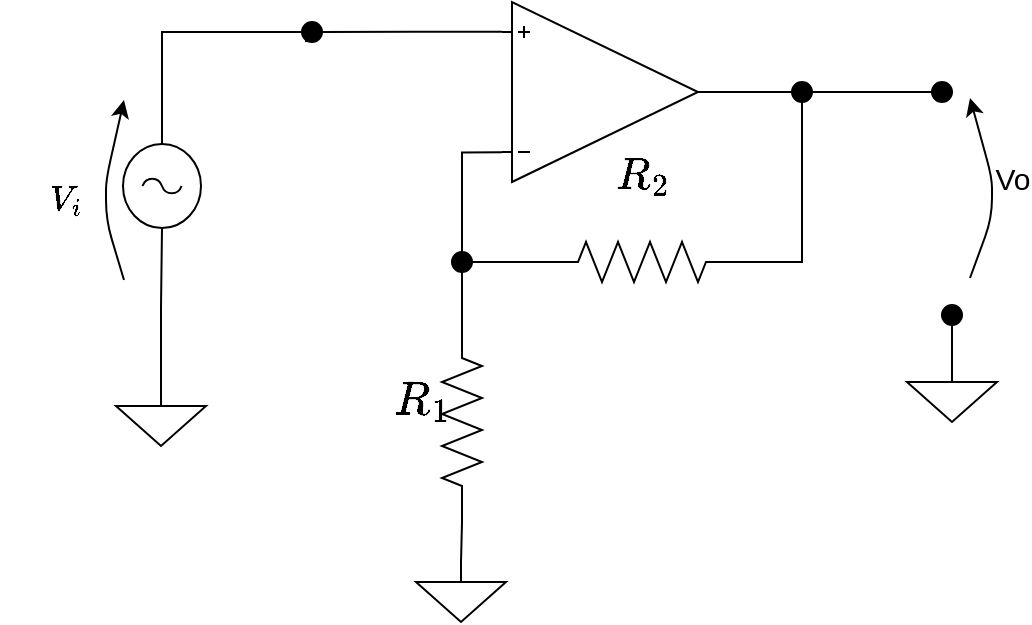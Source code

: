 <mxfile version="10.6.5" type="device"><diagram name="Page-1" id="7e0a89b8-554c-2b80-1dc8-d5c74ca68de4"><mxGraphModel dx="1394" dy="771" grid="1" gridSize="10" guides="1" tooltips="1" connect="1" arrows="1" fold="1" page="1" pageScale="1" pageWidth="1100" pageHeight="850" background="#ffffff" math="1" shadow="0"><root><mxCell id="0"/><mxCell id="1" parent="0"/><mxCell id="3_MLVQVeywpIFqZspKk9-5" style="edgeStyle=orthogonalEdgeStyle;rounded=0;orthogonalLoop=1;jettySize=auto;html=1;exitX=1;exitY=0.5;exitDx=0;exitDy=0;exitPerimeter=0;entryX=1;entryY=0.5;entryDx=0;entryDy=0;entryPerimeter=0;endArrow=none;endFill=0;" parent="1" source="3_MLVQVeywpIFqZspKk9-15" edge="1"><mxGeometry relative="1" as="geometry"><mxPoint x="610" y="280" as="targetPoint"/><Array as="points"><mxPoint x="640" y="195"/><mxPoint x="640" y="200"/><mxPoint x="640" y="280"/></Array></mxGeometry></mxCell><mxCell id="3_MLVQVeywpIFqZspKk9-13" style="edgeStyle=orthogonalEdgeStyle;rounded=0;orthogonalLoop=1;jettySize=auto;html=1;exitX=0;exitY=0.835;exitDx=0;exitDy=0;exitPerimeter=0;endArrow=none;endFill=0;" parent="1" source="3_MLVQVeywpIFqZspKk9-2" edge="1"><mxGeometry relative="1" as="geometry"><mxPoint x="400" y="165" as="targetPoint"/></mxGeometry></mxCell><mxCell id="3_MLVQVeywpIFqZspKk9-2" value="" style="verticalLabelPosition=bottom;shadow=0;dashed=0;align=center;fillColor=#ffffff;html=1;verticalAlign=top;strokeWidth=1;shape=stencil(pVXRcoMgEPwaHtsRSBrzmJr2td9AzKUyQXCQJO3fF0XboGI1zjjO3K57e3dyimhSZqwARCJWFpAaRPeIkCvTnB2EhYllMgduIxdKloNDPgrQzHAlmbD4Li/sHbuHSqPVGW78aBo1lxlobhx7azLGVUjfULSzYHXRJFVS2jps0tJj7nibm3FpvFK4fHKpbUk8BwPa4U3NX1703UTP+GVdI+/zrBB5fcAspg+YqYuZYIU7VkNGNLFIaLo0ObD0/KnVRR4HyytY9SJ7REvn6gp/5az9coJdt2rB5Z3anYpf+So8tWG977793z4VqoTQe7F4r/caDQyMJielYWSSJy6E246Q5axZ+6cMLxvWBPmY+2aZ+wS57x4v6x2vljUfL2u+Yz+7e+xv/YbM9e/o45Gv09AWtNzwYa41vVWoUffHqYEf);flipV=1;" parent="1" vertex="1"><mxGeometry x="490" y="150" width="98" height="90" as="geometry"/></mxCell><mxCell id="3_MLVQVeywpIFqZspKk9-9" style="edgeStyle=orthogonalEdgeStyle;rounded=0;orthogonalLoop=1;jettySize=auto;html=1;exitX=0;exitY=0.5;exitDx=0;exitDy=0;exitPerimeter=0;endArrow=none;endFill=0;" parent="1" source="3_MLVQVeywpIFqZspKk9-6" edge="1"><mxGeometry relative="1" as="geometry"><mxPoint x="470" y="280" as="targetPoint"/></mxGeometry></mxCell><mxCell id="3_MLVQVeywpIFqZspKk9-12" style="edgeStyle=orthogonalEdgeStyle;rounded=0;orthogonalLoop=1;jettySize=auto;html=1;exitX=1;exitY=0.5;exitDx=0;exitDy=0;exitPerimeter=0;entryX=0.5;entryY=0;entryDx=0;entryDy=0;entryPerimeter=0;endArrow=none;endFill=0;" parent="1" source="3_MLVQVeywpIFqZspKk9-6" target="3_MLVQVeywpIFqZspKk9-11" edge="1"><mxGeometry relative="1" as="geometry"/></mxCell><mxCell id="3_MLVQVeywpIFqZspKk9-6" value="$$R_{1}$$" style="pointerEvents=1;verticalLabelPosition=top;shadow=0;dashed=0;align=center;fillColor=#ffffff;html=1;verticalAlign=top;strokeWidth=1;shape=mxgraph.electrical.resistors.resistor_2;rotation=90;fontSize=20;labelPosition=center;horizontal=0;" parent="1" vertex="1"><mxGeometry x="420" y="350" width="100" height="20" as="geometry"/></mxCell><mxCell id="3_MLVQVeywpIFqZspKk9-21" style="edgeStyle=orthogonalEdgeStyle;rounded=0;orthogonalLoop=1;jettySize=auto;html=1;exitX=1;exitY=0.5;exitDx=0;exitDy=0;entryX=0;entryY=0.5;entryDx=0;entryDy=0;entryPerimeter=0;endArrow=none;endFill=0;fontSize=19;" parent="1" source="3_MLVQVeywpIFqZspKk9-10" target="3_MLVQVeywpIFqZspKk9-20" edge="1"><mxGeometry relative="1" as="geometry"/></mxCell><mxCell id="3_MLVQVeywpIFqZspKk9-22" style="edgeStyle=orthogonalEdgeStyle;rounded=0;orthogonalLoop=1;jettySize=auto;html=1;entryX=0;entryY=0.165;entryDx=0;entryDy=0;entryPerimeter=0;endArrow=none;endFill=0;fontSize=19;" parent="1" source="3_MLVQVeywpIFqZspKk9-10" target="3_MLVQVeywpIFqZspKk9-2" edge="1"><mxGeometry relative="1" as="geometry"><Array as="points"><mxPoint x="470" y="225"/></Array></mxGeometry></mxCell><mxCell id="3_MLVQVeywpIFqZspKk9-10" value="" style="ellipse;html=1;verticalLabelPosition=bottom;labelBackgroundColor=#ffffff;verticalAlign=top;fillColor=#000000;strokeColor=#000000;" parent="1" vertex="1"><mxGeometry x="465" y="275" width="10" height="10" as="geometry"/></mxCell><mxCell id="3_MLVQVeywpIFqZspKk9-11" value="" style="pointerEvents=1;verticalLabelPosition=bottom;shadow=0;dashed=0;align=center;fillColor=#ffffff;html=1;verticalAlign=top;strokeWidth=1;shape=mxgraph.electrical.signal_sources.signal_ground;" parent="1" vertex="1"><mxGeometry x="447" y="430" width="45" height="30" as="geometry"/></mxCell><mxCell id="fLjX9tKTCAV3f91W0w93-7" style="edgeStyle=orthogonalEdgeStyle;rounded=0;orthogonalLoop=1;jettySize=auto;html=1;exitX=0.5;exitY=1;exitDx=0;exitDy=0;entryX=0.5;entryY=1;entryDx=0;entryDy=0;entryPerimeter=0;endArrow=none;endFill=0;" edge="1" parent="1"><mxGeometry relative="1" as="geometry"><mxPoint x="392" y="170" as="sourcePoint"/><mxPoint x="320" y="221" as="targetPoint"/><Array as="points"><mxPoint x="392" y="165"/><mxPoint x="320" y="165"/></Array></mxGeometry></mxCell><mxCell id="3_MLVQVeywpIFqZspKk9-14" value="" style="ellipse;html=1;verticalLabelPosition=bottom;labelBackgroundColor=#ffffff;verticalAlign=top;fillColor=#000000;strokeColor=#000000;" parent="1" vertex="1"><mxGeometry x="390" y="160" width="10" height="10" as="geometry"/></mxCell><mxCell id="3_MLVQVeywpIFqZspKk9-15" value="" style="ellipse;html=1;verticalLabelPosition=bottom;labelBackgroundColor=#ffffff;verticalAlign=top;fillColor=#000000;strokeColor=#000000;" parent="1" vertex="1"><mxGeometry x="635" y="190" width="10" height="10" as="geometry"/></mxCell><mxCell id="3_MLVQVeywpIFqZspKk9-16" style="edgeStyle=orthogonalEdgeStyle;rounded=0;orthogonalLoop=1;jettySize=auto;html=1;exitX=1;exitY=0.5;exitDx=0;exitDy=0;exitPerimeter=0;endArrow=none;endFill=0;" parent="1" source="3_MLVQVeywpIFqZspKk9-2" edge="1"><mxGeometry relative="1" as="geometry"><mxPoint x="588" y="195" as="sourcePoint"/><mxPoint x="640" y="195" as="targetPoint"/><Array as="points"><mxPoint x="612" y="195"/><mxPoint x="612" y="195"/></Array></mxGeometry></mxCell><mxCell id="3_MLVQVeywpIFqZspKk9-18" value="" style="ellipse;html=1;verticalLabelPosition=bottom;labelBackgroundColor=#ffffff;verticalAlign=top;fillColor=#000000;strokeColor=#000000;" parent="1" vertex="1"><mxGeometry x="705" y="190" width="10" height="10" as="geometry"/></mxCell><mxCell id="3_MLVQVeywpIFqZspKk9-19" style="edgeStyle=orthogonalEdgeStyle;rounded=0;orthogonalLoop=1;jettySize=auto;html=1;endArrow=none;endFill=0;" parent="1" source="3_MLVQVeywpIFqZspKk9-15" target="3_MLVQVeywpIFqZspKk9-18" edge="1"><mxGeometry relative="1" as="geometry"><mxPoint x="740" y="195" as="targetPoint"/><mxPoint x="645" y="195" as="sourcePoint"/></mxGeometry></mxCell><mxCell id="3_MLVQVeywpIFqZspKk9-20" value="$$R_{2}$$" style="pointerEvents=1;verticalLabelPosition=top;shadow=0;dashed=0;align=center;fillColor=#ffffff;html=1;verticalAlign=bottom;strokeWidth=1;shape=mxgraph.electrical.resistors.resistor_2;rotation=0;fontSize=19;labelPosition=center;horizontal=1;" parent="1" vertex="1"><mxGeometry x="510" y="270" width="100" height="20" as="geometry"/></mxCell><mxCell id="Kn0sFuJCWHhEAJmKaFN4-22" value="Vo" style="endArrow=classic;html=1;fontSize=15;" parent="1" edge="1"><mxGeometry x="0.112" y="-10" width="50" height="50" relative="1" as="geometry"><mxPoint x="724" y="288" as="sourcePoint"/><mxPoint x="724" y="198" as="targetPoint"/><Array as="points"><mxPoint x="735" y="258"/><mxPoint x="735" y="238"/></Array><mxPoint y="3" as="offset"/></mxGeometry></mxCell><mxCell id="Kn0sFuJCWHhEAJmKaFN4-23" value="" style="ellipse;html=1;verticalLabelPosition=bottom;labelBackgroundColor=#ffffff;verticalAlign=top;fillColor=#000000;strokeColor=#000000;fontSize=15;" parent="1" vertex="1"><mxGeometry x="710" y="301.5" width="10" height="10" as="geometry"/></mxCell><mxCell id="Kn0sFuJCWHhEAJmKaFN4-25" style="edgeStyle=orthogonalEdgeStyle;rounded=0;orthogonalLoop=1;jettySize=auto;html=1;exitX=0.5;exitY=0;exitDx=0;exitDy=0;exitPerimeter=0;entryX=0.5;entryY=1;entryDx=0;entryDy=0;endArrow=none;endFill=0;" parent="1" source="Kn0sFuJCWHhEAJmKaFN4-24" target="Kn0sFuJCWHhEAJmKaFN4-23" edge="1"><mxGeometry relative="1" as="geometry"/></mxCell><mxCell id="Kn0sFuJCWHhEAJmKaFN4-24" value="" style="pointerEvents=1;verticalLabelPosition=bottom;shadow=0;dashed=0;align=center;fillColor=#ffffff;html=1;verticalAlign=top;strokeWidth=1;shape=mxgraph.electrical.signal_sources.signal_ground;rotation=0;" parent="1" vertex="1"><mxGeometry x="692.5" y="330" width="45" height="30" as="geometry"/></mxCell><mxCell id="Kn0sFuJCWHhEAJmKaFN4-29" value="$$V_{i}$$" style="endArrow=classic;html=1;fontSize=15;" parent="1" edge="1"><mxGeometry x="-0.105" y="20" width="50" height="50" relative="1" as="geometry"><mxPoint x="301" y="289" as="sourcePoint"/><mxPoint x="301" y="199" as="targetPoint"/><Array as="points"><mxPoint x="292" y="259"/><mxPoint x="292" y="239"/></Array><mxPoint as="offset"/></mxGeometry></mxCell><mxCell id="fLjX9tKTCAV3f91W0w93-4" value="" style="pointerEvents=1;verticalLabelPosition=top;shadow=0;dashed=0;align=right;fillColor=#ffffff;html=1;verticalAlign=bottom;strokeWidth=1;shape=mxgraph.electrical.signal_sources.ac_source;rotation=-180;horizontal=0;labelPosition=left;" vertex="1" parent="1"><mxGeometry x="300.5" y="221" width="39" height="42" as="geometry"/></mxCell><mxCell id="fLjX9tKTCAV3f91W0w93-5" style="edgeStyle=orthogonalEdgeStyle;rounded=0;orthogonalLoop=1;jettySize=auto;html=1;exitX=0.5;exitY=0;exitDx=0;exitDy=0;exitPerimeter=0;entryX=0.5;entryY=0;entryDx=0;entryDy=0;entryPerimeter=0;endArrow=none;endFill=0;" edge="1" source="fLjX9tKTCAV3f91W0w93-6" target="fLjX9tKTCAV3f91W0w93-4" parent="1"><mxGeometry relative="1" as="geometry"/></mxCell><mxCell id="fLjX9tKTCAV3f91W0w93-6" value="" style="pointerEvents=1;verticalLabelPosition=bottom;shadow=0;dashed=0;align=center;fillColor=#ffffff;html=1;verticalAlign=top;strokeWidth=1;shape=mxgraph.electrical.signal_sources.signal_ground;" vertex="1" parent="1"><mxGeometry x="297" y="342" width="45" height="30" as="geometry"/></mxCell></root></mxGraphModel></diagram></mxfile>